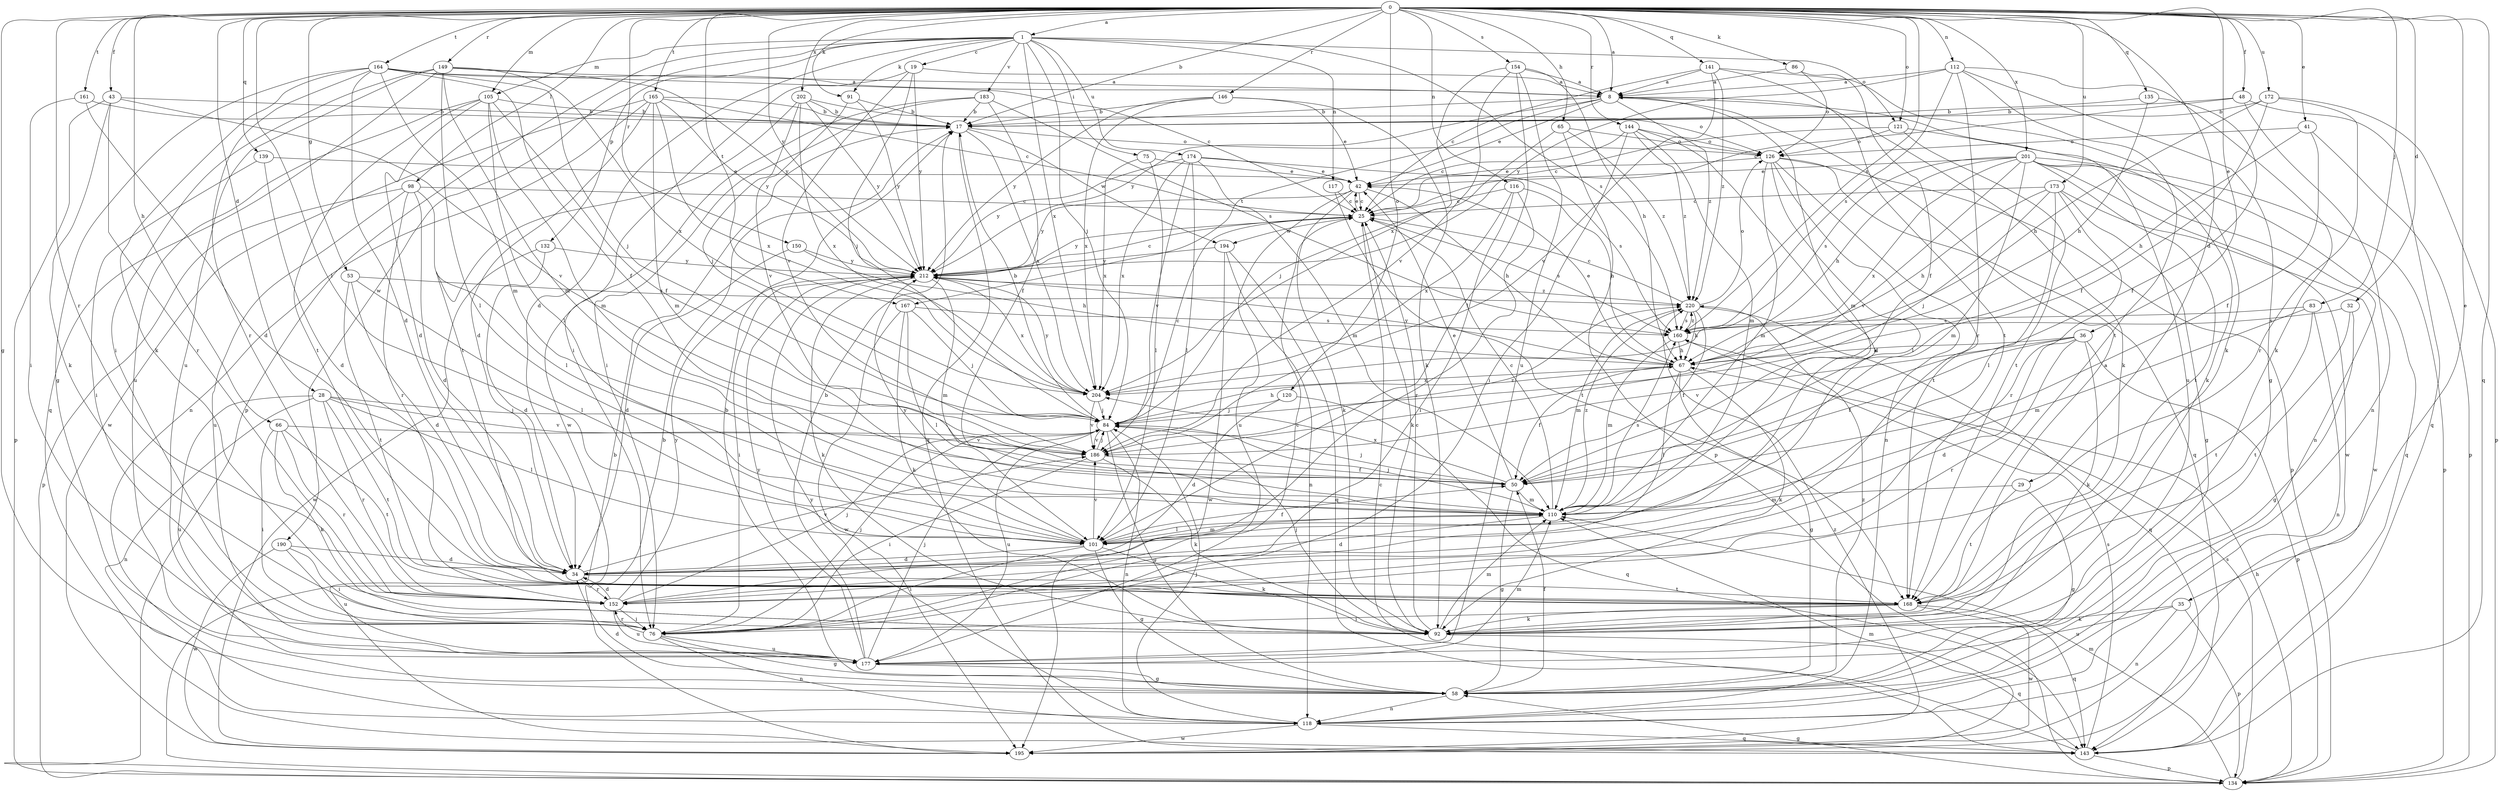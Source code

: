strict digraph  {
0;
1;
8;
17;
19;
25;
28;
29;
32;
34;
35;
36;
41;
42;
43;
48;
50;
53;
58;
65;
66;
67;
75;
76;
83;
84;
86;
91;
92;
98;
101;
105;
110;
112;
116;
117;
118;
120;
121;
126;
132;
134;
135;
139;
141;
143;
144;
146;
149;
150;
152;
154;
160;
161;
164;
165;
167;
168;
172;
173;
174;
177;
183;
186;
190;
194;
195;
201;
202;
204;
212;
220;
0 -> 1  [label=a];
0 -> 8  [label=a];
0 -> 17  [label=b];
0 -> 28  [label=d];
0 -> 29  [label=d];
0 -> 32  [label=d];
0 -> 35  [label=e];
0 -> 36  [label=e];
0 -> 41  [label=e];
0 -> 43  [label=f];
0 -> 48  [label=f];
0 -> 53  [label=g];
0 -> 58  [label=g];
0 -> 65  [label=h];
0 -> 66  [label=h];
0 -> 83  [label=j];
0 -> 86  [label=k];
0 -> 91  [label=k];
0 -> 98  [label=l];
0 -> 101  [label=l];
0 -> 105  [label=m];
0 -> 112  [label=n];
0 -> 116  [label=n];
0 -> 120  [label=o];
0 -> 121  [label=o];
0 -> 135  [label=q];
0 -> 139  [label=q];
0 -> 141  [label=q];
0 -> 143  [label=q];
0 -> 144  [label=r];
0 -> 146  [label=r];
0 -> 149  [label=r];
0 -> 150  [label=r];
0 -> 152  [label=r];
0 -> 154  [label=s];
0 -> 160  [label=s];
0 -> 161  [label=t];
0 -> 164  [label=t];
0 -> 165  [label=t];
0 -> 167  [label=t];
0 -> 172  [label=u];
0 -> 173  [label=u];
0 -> 201  [label=x];
0 -> 202  [label=x];
0 -> 212  [label=y];
1 -> 19  [label=c];
1 -> 34  [label=d];
1 -> 75  [label=i];
1 -> 84  [label=j];
1 -> 91  [label=k];
1 -> 105  [label=m];
1 -> 117  [label=n];
1 -> 121  [label=o];
1 -> 132  [label=p];
1 -> 134  [label=p];
1 -> 160  [label=s];
1 -> 174  [label=u];
1 -> 183  [label=v];
1 -> 190  [label=w];
1 -> 204  [label=x];
8 -> 17  [label=b];
8 -> 42  [label=e];
8 -> 92  [label=k];
8 -> 110  [label=m];
8 -> 167  [label=t];
8 -> 177  [label=u];
8 -> 212  [label=y];
8 -> 220  [label=z];
17 -> 126  [label=o];
17 -> 143  [label=q];
17 -> 194  [label=w];
17 -> 204  [label=x];
19 -> 8  [label=a];
19 -> 76  [label=i];
19 -> 84  [label=j];
19 -> 186  [label=v];
19 -> 212  [label=y];
25 -> 42  [label=e];
25 -> 92  [label=k];
25 -> 160  [label=s];
25 -> 194  [label=w];
25 -> 212  [label=y];
28 -> 84  [label=j];
28 -> 101  [label=l];
28 -> 118  [label=n];
28 -> 152  [label=r];
28 -> 168  [label=t];
28 -> 177  [label=u];
28 -> 186  [label=v];
29 -> 58  [label=g];
29 -> 110  [label=m];
29 -> 168  [label=t];
32 -> 58  [label=g];
32 -> 160  [label=s];
32 -> 168  [label=t];
34 -> 152  [label=r];
34 -> 168  [label=t];
34 -> 186  [label=v];
35 -> 92  [label=k];
35 -> 118  [label=n];
35 -> 134  [label=p];
35 -> 177  [label=u];
36 -> 34  [label=d];
36 -> 50  [label=f];
36 -> 67  [label=h];
36 -> 92  [label=k];
36 -> 134  [label=p];
36 -> 152  [label=r];
36 -> 186  [label=v];
41 -> 50  [label=f];
41 -> 67  [label=h];
41 -> 126  [label=o];
41 -> 134  [label=p];
42 -> 25  [label=c];
42 -> 67  [label=h];
42 -> 92  [label=k];
42 -> 177  [label=u];
42 -> 212  [label=y];
43 -> 17  [label=b];
43 -> 92  [label=k];
43 -> 134  [label=p];
43 -> 152  [label=r];
43 -> 186  [label=v];
48 -> 17  [label=b];
48 -> 25  [label=c];
48 -> 118  [label=n];
48 -> 143  [label=q];
50 -> 42  [label=e];
50 -> 58  [label=g];
50 -> 84  [label=j];
50 -> 110  [label=m];
50 -> 204  [label=x];
53 -> 34  [label=d];
53 -> 101  [label=l];
53 -> 168  [label=t];
53 -> 220  [label=z];
58 -> 17  [label=b];
58 -> 34  [label=d];
58 -> 50  [label=f];
58 -> 118  [label=n];
58 -> 220  [label=z];
65 -> 84  [label=j];
65 -> 126  [label=o];
65 -> 134  [label=p];
65 -> 220  [label=z];
66 -> 76  [label=i];
66 -> 92  [label=k];
66 -> 152  [label=r];
66 -> 168  [label=t];
66 -> 186  [label=v];
67 -> 42  [label=e];
67 -> 50  [label=f];
67 -> 58  [label=g];
67 -> 92  [label=k];
67 -> 101  [label=l];
67 -> 204  [label=x];
67 -> 212  [label=y];
75 -> 42  [label=e];
75 -> 101  [label=l];
75 -> 204  [label=x];
76 -> 25  [label=c];
76 -> 58  [label=g];
76 -> 84  [label=j];
76 -> 118  [label=n];
76 -> 152  [label=r];
76 -> 177  [label=u];
83 -> 110  [label=m];
83 -> 118  [label=n];
83 -> 160  [label=s];
83 -> 168  [label=t];
84 -> 17  [label=b];
84 -> 25  [label=c];
84 -> 58  [label=g];
84 -> 67  [label=h];
84 -> 118  [label=n];
84 -> 177  [label=u];
84 -> 186  [label=v];
86 -> 8  [label=a];
86 -> 50  [label=f];
86 -> 126  [label=o];
91 -> 17  [label=b];
91 -> 186  [label=v];
91 -> 212  [label=y];
92 -> 8  [label=a];
92 -> 25  [label=c];
92 -> 84  [label=j];
92 -> 110  [label=m];
92 -> 143  [label=q];
98 -> 25  [label=c];
98 -> 34  [label=d];
98 -> 101  [label=l];
98 -> 134  [label=p];
98 -> 152  [label=r];
98 -> 177  [label=u];
101 -> 34  [label=d];
101 -> 50  [label=f];
101 -> 58  [label=g];
101 -> 76  [label=i];
101 -> 92  [label=k];
101 -> 110  [label=m];
101 -> 186  [label=v];
101 -> 212  [label=y];
105 -> 17  [label=b];
105 -> 34  [label=d];
105 -> 50  [label=f];
105 -> 101  [label=l];
105 -> 110  [label=m];
105 -> 168  [label=t];
105 -> 177  [label=u];
110 -> 25  [label=c];
110 -> 34  [label=d];
110 -> 84  [label=j];
110 -> 101  [label=l];
110 -> 160  [label=s];
110 -> 220  [label=z];
112 -> 8  [label=a];
112 -> 58  [label=g];
112 -> 92  [label=k];
112 -> 152  [label=r];
112 -> 160  [label=s];
112 -> 168  [label=t];
112 -> 212  [label=y];
116 -> 25  [label=c];
116 -> 67  [label=h];
116 -> 76  [label=i];
116 -> 152  [label=r];
116 -> 204  [label=x];
117 -> 25  [label=c];
117 -> 168  [label=t];
118 -> 84  [label=j];
118 -> 143  [label=q];
118 -> 195  [label=w];
118 -> 212  [label=y];
120 -> 34  [label=d];
120 -> 84  [label=j];
120 -> 143  [label=q];
121 -> 25  [label=c];
121 -> 92  [label=k];
121 -> 126  [label=o];
121 -> 168  [label=t];
126 -> 42  [label=e];
126 -> 101  [label=l];
126 -> 110  [label=m];
126 -> 118  [label=n];
126 -> 134  [label=p];
126 -> 143  [label=q];
126 -> 168  [label=t];
132 -> 34  [label=d];
132 -> 195  [label=w];
132 -> 212  [label=y];
134 -> 17  [label=b];
134 -> 58  [label=g];
134 -> 67  [label=h];
134 -> 110  [label=m];
134 -> 160  [label=s];
135 -> 17  [label=b];
135 -> 50  [label=f];
135 -> 67  [label=h];
139 -> 34  [label=d];
139 -> 42  [label=e];
139 -> 76  [label=i];
141 -> 8  [label=a];
141 -> 25  [label=c];
141 -> 92  [label=k];
141 -> 168  [label=t];
141 -> 186  [label=v];
141 -> 220  [label=z];
143 -> 25  [label=c];
143 -> 134  [label=p];
143 -> 160  [label=s];
144 -> 25  [label=c];
144 -> 34  [label=d];
144 -> 76  [label=i];
144 -> 110  [label=m];
144 -> 126  [label=o];
144 -> 220  [label=z];
146 -> 17  [label=b];
146 -> 42  [label=e];
146 -> 92  [label=k];
146 -> 204  [label=x];
146 -> 212  [label=y];
149 -> 8  [label=a];
149 -> 76  [label=i];
149 -> 101  [label=l];
149 -> 110  [label=m];
149 -> 143  [label=q];
149 -> 177  [label=u];
149 -> 204  [label=x];
149 -> 212  [label=y];
150 -> 34  [label=d];
150 -> 67  [label=h];
150 -> 212  [label=y];
152 -> 34  [label=d];
152 -> 76  [label=i];
152 -> 84  [label=j];
152 -> 177  [label=u];
152 -> 212  [label=y];
154 -> 8  [label=a];
154 -> 67  [label=h];
154 -> 101  [label=l];
154 -> 177  [label=u];
154 -> 186  [label=v];
154 -> 204  [label=x];
160 -> 67  [label=h];
160 -> 110  [label=m];
160 -> 220  [label=z];
161 -> 17  [label=b];
161 -> 34  [label=d];
161 -> 76  [label=i];
164 -> 8  [label=a];
164 -> 25  [label=c];
164 -> 34  [label=d];
164 -> 50  [label=f];
164 -> 58  [label=g];
164 -> 84  [label=j];
164 -> 92  [label=k];
164 -> 110  [label=m];
164 -> 152  [label=r];
165 -> 17  [label=b];
165 -> 25  [label=c];
165 -> 34  [label=d];
165 -> 110  [label=m];
165 -> 118  [label=n];
165 -> 195  [label=w];
165 -> 204  [label=x];
165 -> 212  [label=y];
167 -> 84  [label=j];
167 -> 92  [label=k];
167 -> 101  [label=l];
167 -> 160  [label=s];
167 -> 195  [label=w];
168 -> 76  [label=i];
168 -> 92  [label=k];
168 -> 143  [label=q];
168 -> 195  [label=w];
172 -> 17  [label=b];
172 -> 50  [label=f];
172 -> 67  [label=h];
172 -> 134  [label=p];
172 -> 152  [label=r];
173 -> 25  [label=c];
173 -> 58  [label=g];
173 -> 67  [label=h];
173 -> 84  [label=j];
173 -> 101  [label=l];
173 -> 152  [label=r];
173 -> 195  [label=w];
174 -> 42  [label=e];
174 -> 101  [label=l];
174 -> 110  [label=m];
174 -> 160  [label=s];
174 -> 186  [label=v];
174 -> 204  [label=x];
174 -> 212  [label=y];
177 -> 17  [label=b];
177 -> 58  [label=g];
177 -> 84  [label=j];
177 -> 110  [label=m];
177 -> 212  [label=y];
183 -> 17  [label=b];
183 -> 50  [label=f];
183 -> 76  [label=i];
183 -> 160  [label=s];
183 -> 195  [label=w];
186 -> 50  [label=f];
186 -> 76  [label=i];
186 -> 84  [label=j];
186 -> 92  [label=k];
186 -> 220  [label=z];
190 -> 34  [label=d];
190 -> 76  [label=i];
190 -> 177  [label=u];
190 -> 195  [label=w];
194 -> 118  [label=n];
194 -> 143  [label=q];
194 -> 195  [label=w];
194 -> 212  [label=y];
195 -> 17  [label=b];
195 -> 110  [label=m];
195 -> 220  [label=z];
201 -> 42  [label=e];
201 -> 67  [label=h];
201 -> 110  [label=m];
201 -> 118  [label=n];
201 -> 134  [label=p];
201 -> 143  [label=q];
201 -> 160  [label=s];
201 -> 168  [label=t];
201 -> 186  [label=v];
201 -> 195  [label=w];
201 -> 204  [label=x];
202 -> 17  [label=b];
202 -> 84  [label=j];
202 -> 126  [label=o];
202 -> 168  [label=t];
202 -> 204  [label=x];
202 -> 212  [label=y];
204 -> 84  [label=j];
204 -> 186  [label=v];
204 -> 212  [label=y];
212 -> 25  [label=c];
212 -> 76  [label=i];
212 -> 92  [label=k];
212 -> 110  [label=m];
212 -> 204  [label=x];
212 -> 220  [label=z];
220 -> 25  [label=c];
220 -> 50  [label=f];
220 -> 67  [label=h];
220 -> 110  [label=m];
220 -> 126  [label=o];
220 -> 143  [label=q];
220 -> 160  [label=s];
}
